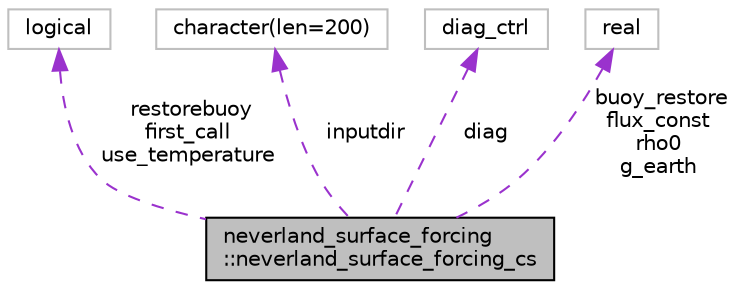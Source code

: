 digraph "neverland_surface_forcing::neverland_surface_forcing_cs"
{
 // INTERACTIVE_SVG=YES
 // LATEX_PDF_SIZE
  edge [fontname="Helvetica",fontsize="10",labelfontname="Helvetica",labelfontsize="10"];
  node [fontname="Helvetica",fontsize="10",shape=record];
  Node1 [label="neverland_surface_forcing\l::neverland_surface_forcing_cs",height=0.2,width=0.4,color="black", fillcolor="grey75", style="filled", fontcolor="black",tooltip="This control structure should be used to store any run-time variables associated with the Neverland f..."];
  Node2 -> Node1 [dir="back",color="darkorchid3",fontsize="10",style="dashed",label=" restorebuoy\nfirst_call\nuse_temperature" ,fontname="Helvetica"];
  Node2 [label="logical",height=0.2,width=0.4,color="grey75", fillcolor="white", style="filled",tooltip=" "];
  Node3 -> Node1 [dir="back",color="darkorchid3",fontsize="10",style="dashed",label=" inputdir" ,fontname="Helvetica"];
  Node3 [label="character(len=200)",height=0.2,width=0.4,color="grey75", fillcolor="white", style="filled",tooltip=" "];
  Node4 -> Node1 [dir="back",color="darkorchid3",fontsize="10",style="dashed",label=" diag" ,fontname="Helvetica"];
  Node4 [label="diag_ctrl",height=0.2,width=0.4,color="grey75", fillcolor="white", style="filled",tooltip=" "];
  Node5 -> Node1 [dir="back",color="darkorchid3",fontsize="10",style="dashed",label=" buoy_restore\nflux_const\nrho0\ng_earth" ,fontname="Helvetica"];
  Node5 [label="real",height=0.2,width=0.4,color="grey75", fillcolor="white", style="filled",tooltip=" "];
}
